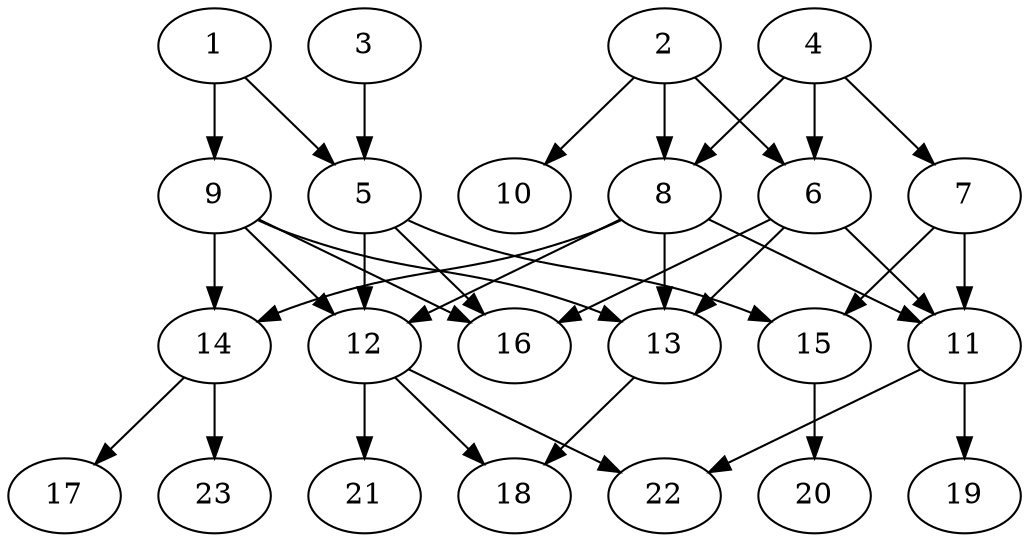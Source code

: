 // DAG (tier=2-normal, mode=data, n=23, ccr=0.414, fat=0.569, density=0.433, regular=0.543, jump=0.105, mindata=2097152, maxdata=16777216)
// DAG automatically generated by daggen at Sun Aug 24 16:33:34 2025
// /home/ermia/Project/Environments/daggen/bin/daggen --dot --ccr 0.414 --fat 0.569 --regular 0.543 --density 0.433 --jump 0.105 --mindata 2097152 --maxdata 16777216 -n 23 
digraph G {
  1 [size="1068917229925433344000", alpha="0.01", expect_size="534458614962716672000"]
  1 -> 5 [size ="836346105036800"]
  1 -> 9 [size ="836346105036800"]
  2 [size="146407179681322237952", alpha="0.18", expect_size="73203589840661118976"]
  2 -> 6 [size ="222227723190272"]
  2 -> 8 [size ="222227723190272"]
  2 -> 10 [size ="222227723190272"]
  3 [size="14222683405842154", alpha="0.19", expect_size="7111341702921077"]
  3 -> 5 [size ="729749580152832"]
  4 [size="342407637331955679232", alpha="0.11", expect_size="171203818665977839616"]
  4 -> 6 [size ="391548546056192"]
  4 -> 7 [size ="391548546056192"]
  4 -> 8 [size ="391548546056192"]
  5 [size="2736794832997197824", alpha="0.00", expect_size="1368397416498598912"]
  5 -> 12 [size ="1548364197920768"]
  5 -> 15 [size ="1548364197920768"]
  5 -> 16 [size ="1548364197920768"]
  6 [size="115575309782968112", alpha="0.07", expect_size="57787654891484056"]
  6 -> 11 [size ="60520417722368"]
  6 -> 13 [size ="60520417722368"]
  6 -> 16 [size ="60520417722368"]
  7 [size="6786722964242270", alpha="0.16", expect_size="3393361482121135"]
  7 -> 11 [size ="384020038811648"]
  7 -> 15 [size ="384020038811648"]
  8 [size="21033503139638216", alpha="0.11", expect_size="10516751569819108"]
  8 -> 11 [size ="2241092334387200"]
  8 -> 12 [size ="2241092334387200"]
  8 -> 13 [size ="2241092334387200"]
  8 -> 14 [size ="2241092334387200"]
  9 [size="455289096724161536", alpha="0.10", expect_size="227644548362080768"]
  9 -> 12 [size ="297876794114048"]
  9 -> 13 [size ="297876794114048"]
  9 -> 14 [size ="297876794114048"]
  9 -> 16 [size ="297876794114048"]
  10 [size="3690234181201904533504", alpha="0.08", expect_size="1845117090600952266752"]
  11 [size="713665656453586747392", alpha="0.16", expect_size="356832828226793373696"]
  11 -> 19 [size ="638880822853632"]
  11 -> 22 [size ="638880822853632"]
  12 [size="996253517363904128", alpha="0.03", expect_size="498126758681952064"]
  12 -> 18 [size ="423703967956992"]
  12 -> 21 [size ="423703967956992"]
  12 -> 22 [size ="423703967956992"]
  13 [size="378100001314802688", alpha="0.07", expect_size="189050000657401344"]
  13 -> 18 [size ="338569327542272"]
  14 [size="28922048662428228", alpha="0.06", expect_size="14461024331214114"]
  14 -> 17 [size ="2066127874162688"]
  14 -> 23 [size ="2066127874162688"]
  15 [size="785114900649302528", alpha="0.06", expect_size="392557450324651264"]
  15 -> 20 [size ="307958223208448"]
  16 [size="102712316477508256", alpha="0.03", expect_size="51356158238754128"]
  17 [size="305062601259615256576", alpha="0.05", expect_size="152531300629807628288"]
  18 [size="12768692750052482", alpha="0.03", expect_size="6384346375026241"]
  19 [size="12081991423538440", alpha="0.01", expect_size="6040995711769220"]
  20 [size="2765808819758839103488", alpha="0.02", expect_size="1382904409879419551744"]
  21 [size="1157995479515004928000", alpha="0.10", expect_size="578997739757502464000"]
  22 [size="480321342836457088", alpha="0.15", expect_size="240160671418228544"]
  23 [size="4694750374770237243392", alpha="0.18", expect_size="2347375187385118621696"]
}